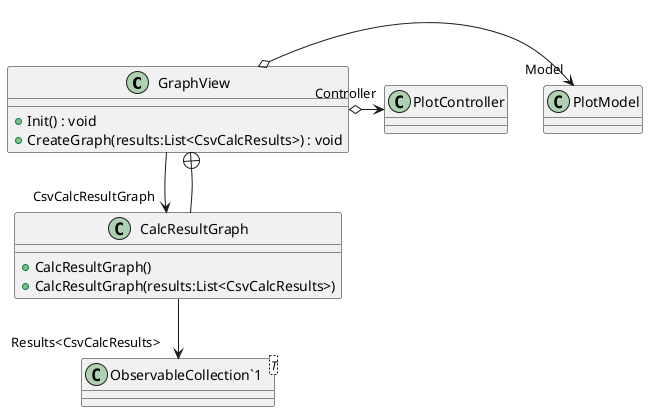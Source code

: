 @startuml
class GraphView {
    + Init() : void
    + CreateGraph(results:List<CsvCalcResults>) : void
}
class CalcResultGraph {
    + CalcResultGraph()
    + CalcResultGraph(results:List<CsvCalcResults>)
}
class "ObservableCollection`1"<T> {
}
GraphView o-> "Model" PlotModel
GraphView o-> "Controller" PlotController
GraphView --> "CsvCalcResultGraph" CalcResultGraph
GraphView +-- CalcResultGraph
CalcResultGraph --> "Results<CsvCalcResults>" "ObservableCollection`1"
@enduml
